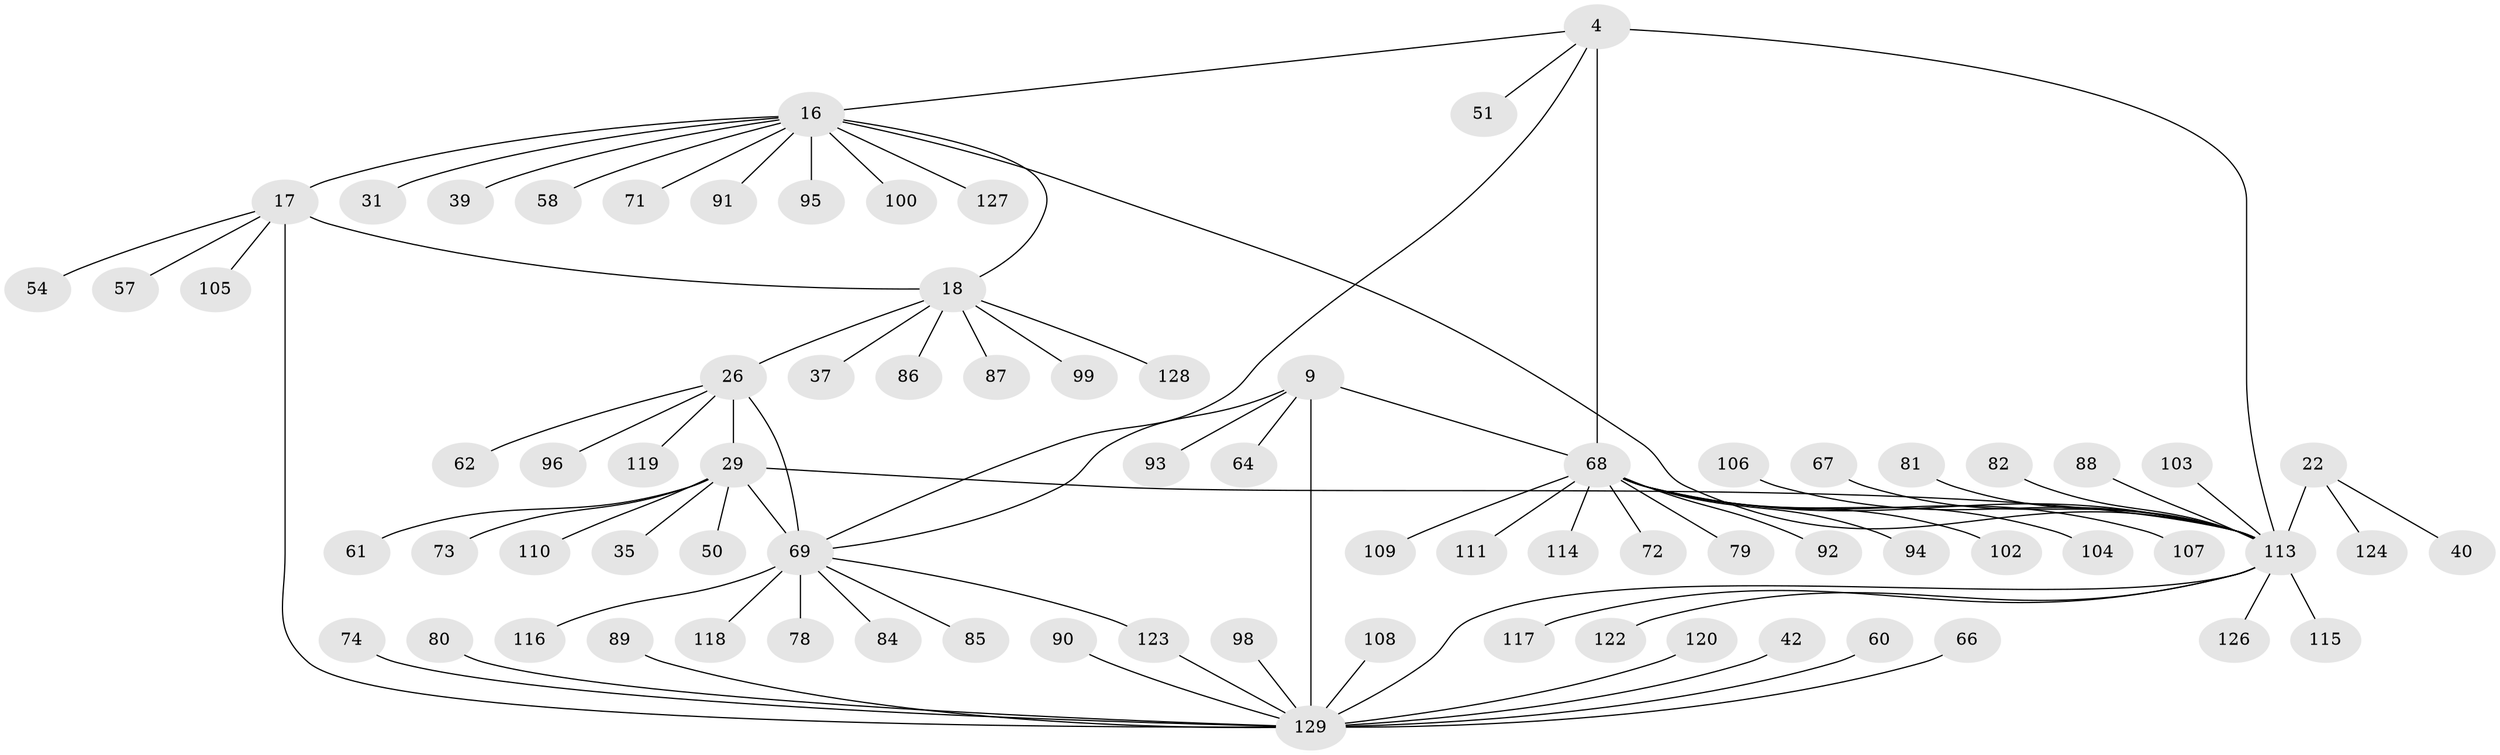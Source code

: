 // original degree distribution, {11: 0.031007751937984496, 7: 0.07751937984496124, 8: 0.05426356589147287, 5: 0.015503875968992248, 13: 0.007751937984496124, 10: 0.015503875968992248, 9: 0.023255813953488372, 12: 0.007751937984496124, 1: 0.627906976744186, 2: 0.10852713178294573, 6: 0.007751937984496124, 3: 0.023255813953488372}
// Generated by graph-tools (version 1.1) at 2025/57/03/04/25 21:57:18]
// undirected, 77 vertices, 86 edges
graph export_dot {
graph [start="1"]
  node [color=gray90,style=filled];
  4 [super="+2"];
  9 [super="+8"];
  16 [super="+15"];
  17 [super="+13"];
  18 [super="+14"];
  22 [super="+19"];
  26 [super="+25"];
  29 [super="+28"];
  31;
  35;
  37;
  39;
  40;
  42;
  50;
  51;
  54 [super="+46"];
  57;
  58;
  60;
  61;
  62;
  64;
  66;
  67;
  68 [super="+6+52+55"];
  69 [super="+65"];
  71;
  72;
  73;
  74;
  78;
  79;
  80;
  81 [super="+77"];
  82;
  84;
  85;
  86;
  87;
  88;
  89;
  90;
  91;
  92 [super="+76"];
  93;
  94;
  95;
  96;
  98;
  99;
  100;
  102 [super="+43"];
  103;
  104;
  105;
  106;
  107;
  108;
  109 [super="+49"];
  110;
  111;
  113 [super="+32+63"];
  114;
  115;
  116;
  117 [super="+112"];
  118;
  119;
  120;
  122 [super="+97"];
  123 [super="+101"];
  124 [super="+83"];
  126;
  127 [super="+125"];
  128;
  129 [super="+12+34+38+41"];
  4 -- 51;
  4 -- 16;
  4 -- 113;
  4 -- 69;
  4 -- 68 [weight=8];
  9 -- 64;
  9 -- 93;
  9 -- 129 [weight=9];
  9 -- 69;
  9 -- 68;
  16 -- 17 [weight=4];
  16 -- 18 [weight=4];
  16 -- 31;
  16 -- 71;
  16 -- 91;
  16 -- 95;
  16 -- 100;
  16 -- 39;
  16 -- 58;
  16 -- 127;
  16 -- 113 [weight=2];
  17 -- 18 [weight=4];
  17 -- 57;
  17 -- 105;
  17 -- 54;
  17 -- 129;
  18 -- 86;
  18 -- 99;
  18 -- 128;
  18 -- 37;
  18 -- 87;
  18 -- 26;
  22 -- 40;
  22 -- 124;
  22 -- 113 [weight=8];
  26 -- 29 [weight=4];
  26 -- 62;
  26 -- 119;
  26 -- 96;
  26 -- 69 [weight=4];
  29 -- 35;
  29 -- 50;
  29 -- 110;
  29 -- 113 [weight=2];
  29 -- 73;
  29 -- 61;
  29 -- 69 [weight=4];
  42 -- 129;
  60 -- 129;
  66 -- 129;
  67 -- 113;
  68 -- 102;
  68 -- 72;
  68 -- 104;
  68 -- 107;
  68 -- 109;
  68 -- 79;
  68 -- 111;
  68 -- 114;
  68 -- 92;
  68 -- 94;
  68 -- 113;
  69 -- 78;
  69 -- 116;
  69 -- 84;
  69 -- 118;
  69 -- 85;
  69 -- 123;
  74 -- 129;
  80 -- 129;
  81 -- 113;
  82 -- 113;
  88 -- 113;
  89 -- 129;
  90 -- 129;
  98 -- 129;
  103 -- 113;
  106 -- 113;
  108 -- 129;
  113 -- 115;
  113 -- 117;
  113 -- 122;
  113 -- 126;
  113 -- 129;
  120 -- 129;
  123 -- 129;
}
